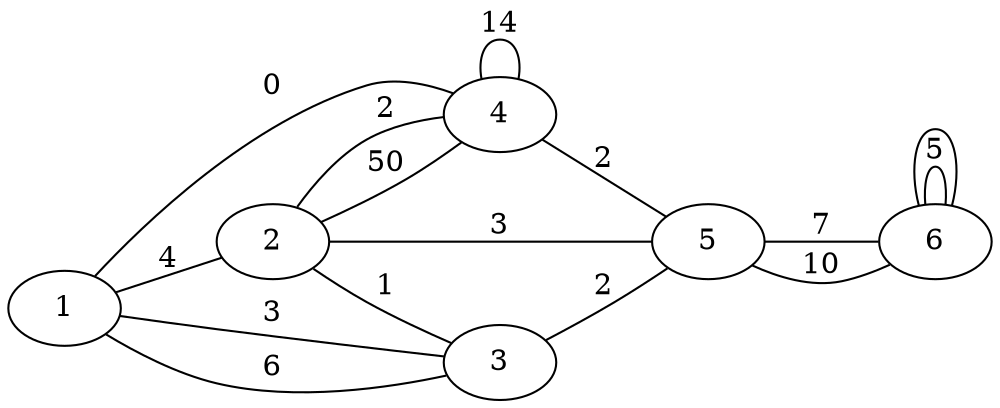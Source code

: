 graph {
    rankdir=LR
    1 -- 2 [label=  4, len=4]
    1 -- 3 [label=3, len= 3]
    1 -- 3 [label=      6, len  =   6]
    1 -- 4 [    label   =   0, len  =   0]
    2 -- 3 [label=1, len=1]
    2 -- 4 [label=2, len=2]
    2 -- 4 [label=50, len=50]
    2 -- 5 [label=3, len=3]
    3 -- 5 [label=2, len=2]
    4 -- 4 [label=14, len=14]
    4 -- 5 [label=2, len=2]
    5 -- 6 [label=7, len=7]
    5 -- 6 [label=10, len=10]
    6 -- 6 [label=5, len=5]
    6 -- 6 [len=8]
}